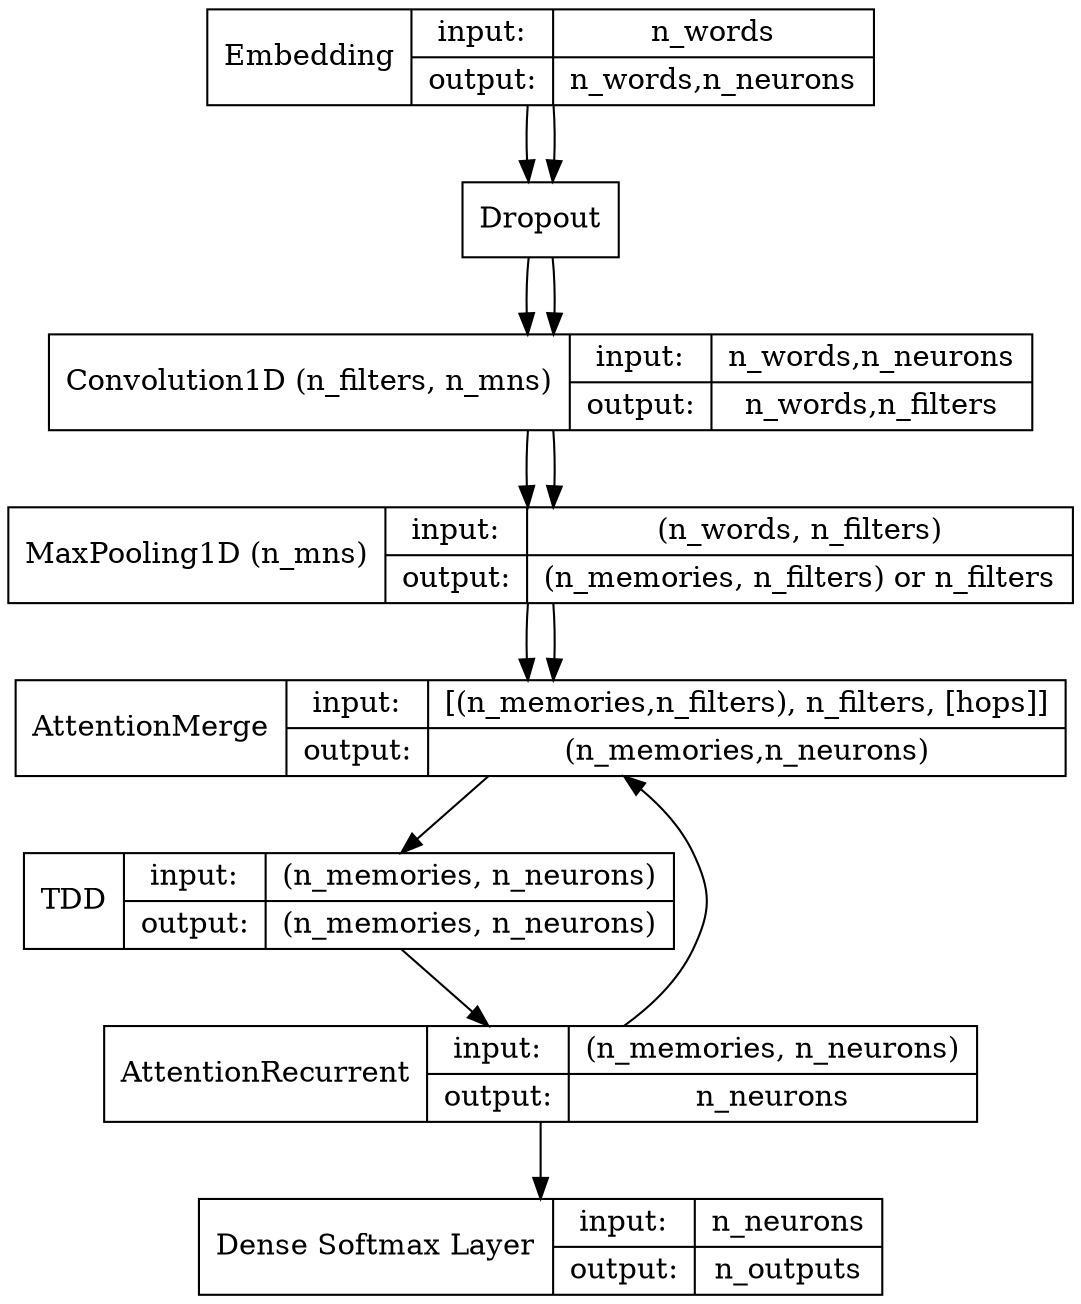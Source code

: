digraph G {
node [shape=record];
140290707933456 [label="AttentionMerge 
|{input:|output:}|{{[(n_memories,n_filters), n_filters, [hops]]}|{(n_memories,n_neurons)}}"];
140290730605840 [label="TDD
|{input:|output:}|{{(n_memories, n_neurons)}|{(n_memories, n_neurons)}}"];
140290730605904 [label="AttentionRecurrent
|{input:|output:}|{{(n_memories, n_neurons)}|{n_neurons}}"];

139714226323088 [label="Embedding
|{input:|output:}|{n_words|{(n_words,n_neurons)}}"];

139714002209424 [label="Convolution1D (n_filters, n_mns)
|{input:|output:}|{{n_words,n_neurons}|{n_words,n_filters}}"];
139713992849488 [label="MaxPooling1D (n_mns)
|{input:|output:}|{{(n_words, n_filters)}|{(n_memories, n_filters) or n_filters}}"];

139714226323088 [label="Embedding
|{input:|output:}|{{n_words}|{n_words,n_neurons}}"];
139713990427664 [label="Dropout"];
139714002209424 [label="Convolution1D (n_filters, n_mns)
|{input:|output:}|{{n_words,n_neurons}|{n_words,n_filters}}"];

140290730606096 [label="Dense Softmax Layer
|{input:|output:}|{{n_neurons}|{n_outputs}}"];

139714226323088 -> 139713990427664;
139713990427664 -> 139714002209424;
139714002209424 -> 139713992849488;


139714226323088 -> 139713990427664;
139713990427664 -> 139714002209424;
139714002209424 -> 139713992849488;


139713992849488 -> 140290707933456;
139713992849488 -> 140290707933456;
140290707933456 -> 140290730605840;
140290730605840 -> 140290730605904;

140290730605904 -> 140290707933456;

140290730605904 -> 140290730606096;


}
